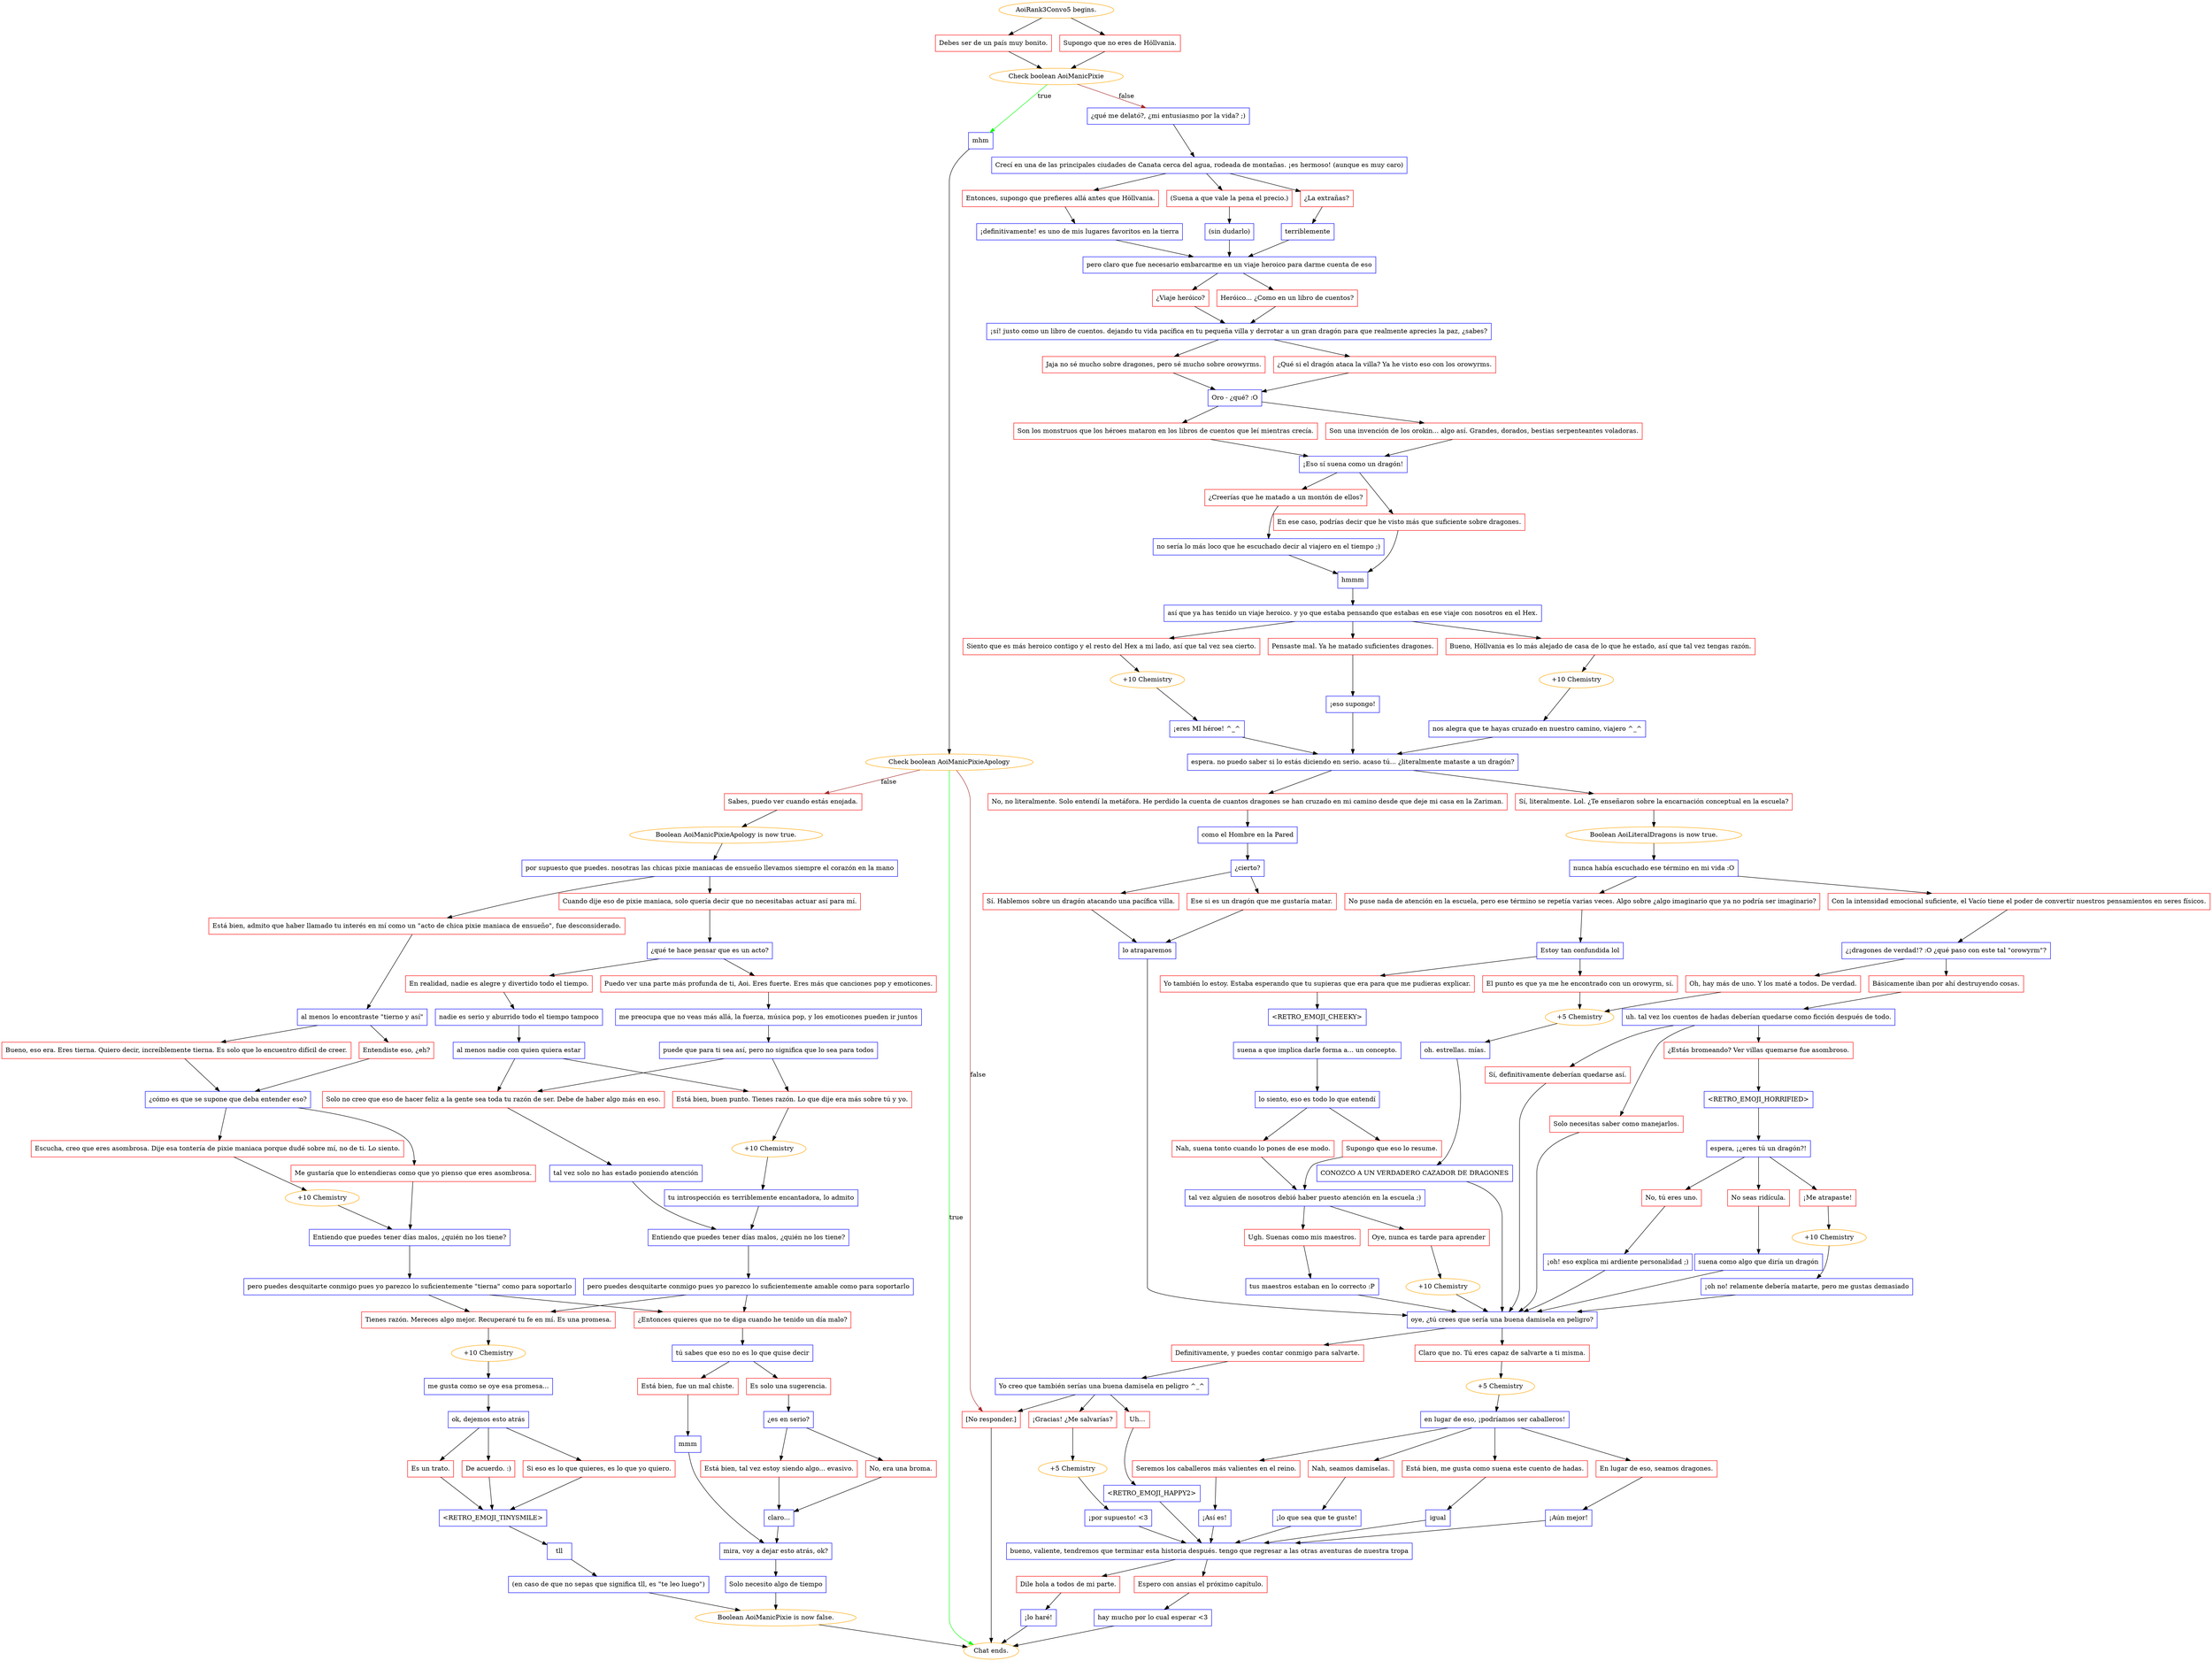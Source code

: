 digraph {
	"AoiRank3Convo5 begins." [color=orange];
		"AoiRank3Convo5 begins." -> j490339293;
		"AoiRank3Convo5 begins." -> j818154204;
	j490339293 [label="Debes ser de un país muy bonito.",shape=box,color=red];
		j490339293 -> j2671432348;
	j818154204 [label="Supongo que no eres de Höllvania.",shape=box,color=red];
		j818154204 -> j2671432348;
	j2671432348 [label="Check boolean AoiManicPixie",color=orange];
		j2671432348 -> j3274035572 [label=true,color=green];
		j2671432348 -> j284129031 [label=false,color=brown];
	j3274035572 [label="mhm",shape=box,color=blue];
		j3274035572 -> j2415931465;
	j284129031 [label="¿qué me delató?, ¿mi entusiasmo por la vida? ;)",shape=box,color=blue];
		j284129031 -> j2531560624;
	j2415931465 [label="Check boolean AoiManicPixieApology",color=orange];
		j2415931465 -> "Chat ends." [label=true,color=green];
		j2415931465 -> j1878569469 [label=false,color=brown];
		j2415931465 -> j216489096 [label=false,color=brown];
	j2531560624 [label="Crecí en una de las principales ciudades de Canata cerca del agua, rodeada de montañas. ¡es hermoso! (aunque es muy caro)",shape=box,color=blue];
		j2531560624 -> j1586033034;
		j2531560624 -> j1843512348;
		j2531560624 -> j1218383164;
	"Chat ends." [color=orange];
	j1878569469 [label="Sabes, puedo ver cuando estás enojada.",shape=box,color=red];
		j1878569469 -> j440026007;
	j216489096 [label="[No responder.]",shape=box,color=red];
		j216489096 -> "Chat ends.";
	j1586033034 [label="¿La extrañas?",shape=box,color=red];
		j1586033034 -> j2938425107;
	j1843512348 [label="Entonces, supongo que prefieres allá antes que Höllvania.",shape=box,color=red];
		j1843512348 -> j3219305769;
	j1218383164 [label="(Suena a que vale la pena el precio.)",shape=box,color=red];
		j1218383164 -> j2032179226;
	j440026007 [label="Boolean AoiManicPixieApology is now true.",color=orange];
		j440026007 -> j3836440220;
	j2938425107 [label="terriblemente",shape=box,color=blue];
		j2938425107 -> j2983174157;
	j3219305769 [label="¡definitivamente! es uno de mis lugares favoritos en la tierra",shape=box,color=blue];
		j3219305769 -> j2983174157;
	j2032179226 [label="(sin dudarlo)",shape=box,color=blue];
		j2032179226 -> j2983174157;
	j3836440220 [label="por supuesto que puedes. nosotras las chicas pixie maniacas de ensueño llevamos siempre el corazón en la mano",shape=box,color=blue];
		j3836440220 -> j4244524509;
		j3836440220 -> j1357105216;
	j2983174157 [label="pero claro que fue necesario embarcarme en un viaje heroico para darme cuenta de eso",shape=box,color=blue];
		j2983174157 -> j2349943206;
		j2983174157 -> j91709718;
	j4244524509 [label="Está bien, admito que haber llamado tu interés en mí como un \"acto de chica pixie maniaca de ensueño\", fue desconsiderado.",shape=box,color=red];
		j4244524509 -> j88893209;
	j1357105216 [label="Cuando dije eso de pixie maniaca, solo quería decir que no necesitabas actuar así para mí.",shape=box,color=red];
		j1357105216 -> j2395570807;
	j2349943206 [label="¿Viaje heróico?",shape=box,color=red];
		j2349943206 -> j2542899312;
	j91709718 [label="Heróico... ¿Como en un libro de cuentos?",shape=box,color=red];
		j91709718 -> j2542899312;
	j88893209 [label="al menos lo encontraste \"tierno y así\"",shape=box,color=blue];
		j88893209 -> j712821948;
		j88893209 -> j3081212562;
	j2395570807 [label="¿qué te hace pensar que es un acto?",shape=box,color=blue];
		j2395570807 -> j2795247816;
		j2395570807 -> j528245970;
	j2542899312 [label="¡sí! justo como un libro de cuentos. dejando tu vida pacífica en tu pequeña villa y derrotar a un gran dragón para que realmente aprecies la paz, ¿sabes?",shape=box,color=blue];
		j2542899312 -> j2665592727;
		j2542899312 -> j2079662852;
	j712821948 [label="Bueno, eso era. Eres tierna. Quiero decir, increíblemente tierna. Es solo que lo encuentro difícil de creer.",shape=box,color=red];
		j712821948 -> j2255347902;
	j3081212562 [label="Entendiste eso, ¿eh?",shape=box,color=red];
		j3081212562 -> j2255347902;
	j2795247816 [label="En realidad, nadie es alegre y divertido todo el tiempo.",shape=box,color=red];
		j2795247816 -> j1285098229;
	j528245970 [label="Puedo ver una parte más profunda de ti, Aoi. Eres fuerte. Eres más que canciones pop y emoticones.",shape=box,color=red];
		j528245970 -> j3511525088;
	j2665592727 [label="Jaja no sé mucho sobre dragones, pero sé mucho sobre orowyrms.",shape=box,color=red];
		j2665592727 -> j3156883579;
	j2079662852 [label="¿Qué si el dragón ataca la villa? Ya he visto eso con los orowyrms.",shape=box,color=red];
		j2079662852 -> j3156883579;
	j2255347902 [label="¿cómo es que se supone que deba entender eso?",shape=box,color=blue];
		j2255347902 -> j1035492960;
		j2255347902 -> j1728987094;
	j1285098229 [label="nadie es serio y aburrido todo el tiempo tampoco",shape=box,color=blue];
		j1285098229 -> j3053982782;
	j3511525088 [label="me preocupa que no veas más allá, la fuerza, música pop, y los emoticones pueden ir juntos",shape=box,color=blue];
		j3511525088 -> j3909209471;
	j3156883579 [label="Oro - ¿qué? :O",shape=box,color=blue];
		j3156883579 -> j3838511979;
		j3156883579 -> j3302539926;
	j1035492960 [label="Escucha, creo que eres asombrosa. Dije esa tontería de pixie maniaca porque dudé sobre mí, no de ti. Lo siento.",shape=box,color=red];
		j1035492960 -> j3385119036;
	j1728987094 [label="Me gustaría que lo entendieras como que yo pienso que eres asombrosa.",shape=box,color=red];
		j1728987094 -> j363811089;
	j3053982782 [label="al menos nadie con quien quiera estar",shape=box,color=blue];
		j3053982782 -> j226692828;
		j3053982782 -> j3590413135;
	j3909209471 [label="puede que para ti sea así, pero no significa que lo sea para todos",shape=box,color=blue];
		j3909209471 -> j3590413135;
		j3909209471 -> j226692828;
	j3838511979 [label="Son los monstruos que los héroes mataron en los libros de cuentos que leí mientras crecía.",shape=box,color=red];
		j3838511979 -> j2738408550;
	j3302539926 [label="Son una invención de los orokin... algo así. Grandes, dorados, bestias serpenteantes voladoras.",shape=box,color=red];
		j3302539926 -> j2738408550;
	j3385119036 [label="+10 Chemistry",color=orange];
		j3385119036 -> j363811089;
	j363811089 [label="Entiendo que puedes tener días malos, ¿quién no los tiene?",shape=box,color=blue];
		j363811089 -> j1311560012;
	j226692828 [label="Solo no creo que eso de hacer feliz a la gente sea toda tu razón de ser. Debe de haber algo más en eso.",shape=box,color=red];
		j226692828 -> j1558729619;
	j3590413135 [label="Está bien, buen punto. Tienes razón. Lo que dije era más sobre tú y yo.",shape=box,color=red];
		j3590413135 -> j2101340724;
	j2738408550 [label="¡Eso sí suena como un dragón!",shape=box,color=blue];
		j2738408550 -> j1681537610;
		j2738408550 -> j3459976148;
	j1311560012 [label="pero puedes desquitarte conmigo pues yo parezco lo suficientemente \"tierna\" como para soportarlo",shape=box,color=blue];
		j1311560012 -> j3881171773;
		j1311560012 -> j428555841;
	j1558729619 [label="tal vez solo no has estado poniendo atención",shape=box,color=blue];
		j1558729619 -> j3793884494;
	j2101340724 [label="+10 Chemistry",color=orange];
		j2101340724 -> j1170637274;
	j1681537610 [label="¿Creerías que he matado a un montón de ellos?",shape=box,color=red];
		j1681537610 -> j2155589392;
	j3459976148 [label="En ese caso, podrías decir que he visto más que suficiente sobre dragones.",shape=box,color=red];
		j3459976148 -> j2269508506;
	j3881171773 [label="Tienes razón. Mereces algo mejor. Recuperaré tu fe en mí. Es una promesa.",shape=box,color=red];
		j3881171773 -> j2192742034;
	j428555841 [label="¿Entonces quieres que no te diga cuando he tenido un día malo?",shape=box,color=red];
		j428555841 -> j3036204196;
	j3793884494 [label="Entiendo que puedes tener días malos, ¿quién no los tiene?",shape=box,color=blue];
		j3793884494 -> j2832780328;
	j1170637274 [label="tu introspección es terriblemente encantadora, lo admito",shape=box,color=blue];
		j1170637274 -> j3793884494;
	j2155589392 [label="no sería lo más loco que he escuchado decir al viajero en el tiempo ;)",shape=box,color=blue];
		j2155589392 -> j2269508506;
	j2269508506 [label="hmmm",shape=box,color=blue];
		j2269508506 -> j724593305;
	j2192742034 [label="+10 Chemistry",color=orange];
		j2192742034 -> j3364472606;
	j3036204196 [label="tú sabes que eso no es lo que quise decir",shape=box,color=blue];
		j3036204196 -> j1788031517;
		j3036204196 -> j3732208116;
	j2832780328 [label="pero puedes desquitarte conmigo pues yo parezco lo suficientemente amable como para soportarlo",shape=box,color=blue];
		j2832780328 -> j3881171773;
		j2832780328 -> j428555841;
	j724593305 [label="así que ya has tenido un viaje heroico. y yo que estaba pensando que estabas en ese viaje con nosotros en el Hex.",shape=box,color=blue];
		j724593305 -> j3897188421;
		j724593305 -> j1884038694;
		j724593305 -> j995863170;
	j3364472606 [label="me gusta como se oye esa promesa...",shape=box,color=blue];
		j3364472606 -> j807063408;
	j1788031517 [label="Es solo una sugerencia.",shape=box,color=red];
		j1788031517 -> j2309563654;
	j3732208116 [label="Está bien, fue un mal chiste.",shape=box,color=red];
		j3732208116 -> j2191238204;
	j3897188421 [label="Bueno, Höllvania es lo más alejado de casa de lo que he estado, así que tal vez tengas razón.",shape=box,color=red];
		j3897188421 -> j4021612498;
	j1884038694 [label="Siento que es más heroico contigo y el resto del Hex a mi lado, así que tal vez sea cierto.",shape=box,color=red];
		j1884038694 -> j1730541027;
	j995863170 [label="Pensaste mal. Ya he matado suficientes dragones.",shape=box,color=red];
		j995863170 -> j1245020417;
	j807063408 [label="ok, dejemos esto atrás",shape=box,color=blue];
		j807063408 -> j2165924291;
		j807063408 -> j2672014142;
		j807063408 -> j686107838;
	j2309563654 [label="¿es en serio?",shape=box,color=blue];
		j2309563654 -> j3048833808;
		j2309563654 -> j1759819405;
	j2191238204 [label="mmm",shape=box,color=blue];
		j2191238204 -> j1591728618;
	j4021612498 [label="+10 Chemistry",color=orange];
		j4021612498 -> j467815874;
	j1730541027 [label="+10 Chemistry",color=orange];
		j1730541027 -> j366838861;
	j1245020417 [label="¡eso supongo!",shape=box,color=blue];
		j1245020417 -> j240524442;
	j2165924291 [label="Es un trato.",shape=box,color=red];
		j2165924291 -> j1709255430;
	j2672014142 [label="De acuerdo. :)",shape=box,color=red];
		j2672014142 -> j1709255430;
	j686107838 [label="Si eso es lo que quieres, es lo que yo quiero.",shape=box,color=red];
		j686107838 -> j1709255430;
	j3048833808 [label="Está bien, tal vez estoy siendo algo... evasivo.",shape=box,color=red];
		j3048833808 -> j551059999;
	j1759819405 [label="No, era una broma.",shape=box,color=red];
		j1759819405 -> j551059999;
	j1591728618 [label="mira, voy a dejar esto atrás, ok?",shape=box,color=blue];
		j1591728618 -> j2866166224;
	j467815874 [label="nos alegra que te hayas cruzado en nuestro camino, viajero ^_^",shape=box,color=blue];
		j467815874 -> j240524442;
	j366838861 [label="¡eres MI héroe! ^_^",shape=box,color=blue];
		j366838861 -> j240524442;
	j240524442 [label="espera. no puedo saber si lo estás diciendo en serio. acaso tú... ¿literalmente mataste a un dragón?",shape=box,color=blue];
		j240524442 -> j3530513766;
		j240524442 -> j1669871293;
	j1709255430 [label="<RETRO_EMOJI_TINYSMILE>",shape=box,color=blue];
		j1709255430 -> j1990550962;
	j551059999 [label="claro...",shape=box,color=blue];
		j551059999 -> j1591728618;
	j2866166224 [label="Solo necesito algo de tiempo",shape=box,color=blue];
		j2866166224 -> j2477397060;
	j3530513766 [label="Sí, literalmente. Lol. ¿Te enseñaron sobre la encarnación conceptual en la escuela?",shape=box,color=red];
		j3530513766 -> j3467845637;
	j1669871293 [label="No, no literalmente. Solo entendí la metáfora. He perdido la cuenta de cuantos dragones se han cruzado en mi camino desde que deje mi casa en la Zariman.",shape=box,color=red];
		j1669871293 -> j253326712;
	j1990550962 [label="tll",shape=box,color=blue];
		j1990550962 -> j2371118601;
	j2477397060 [label="Boolean AoiManicPixie is now false.",color=orange];
		j2477397060 -> "Chat ends.";
	j3467845637 [label="Boolean AoiLiteralDragons is now true.",color=orange];
		j3467845637 -> j1532257502;
	j253326712 [label="como el Hombre en la Pared",shape=box,color=blue];
		j253326712 -> j2810038249;
	j2371118601 [label="(en caso de que no sepas que significa tll, es \"te leo luego\")",shape=box,color=blue];
		j2371118601 -> j2477397060;
	j1532257502 [label="nunca había escuchado ese término en mi vida :O",shape=box,color=blue];
		j1532257502 -> j2929938756;
		j1532257502 -> j2086814276;
	j2810038249 [label="¿cierto?",shape=box,color=blue];
		j2810038249 -> j3653741267;
		j2810038249 -> j110057075;
	j2929938756 [label="No puse nada de atención en la escuela, pero ese término se repetía varias veces. Algo sobre ¿algo imaginario que ya no podría ser imaginario?",shape=box,color=red];
		j2929938756 -> j3324063638;
	j2086814276 [label="Con la intensidad emocional suficiente, el Vacío tiene el poder de convertir nuestros pensamientos en seres físicos.",shape=box,color=red];
		j2086814276 -> j4001653827;
	j3653741267 [label="Sí. Hablemos sobre un dragón atacando una pacífica villa.",shape=box,color=red];
		j3653741267 -> j1683526344;
	j110057075 [label="Ese si es un dragón que me gustaría matar.",shape=box,color=red];
		j110057075 -> j1683526344;
	j3324063638 [label="Estoy tan confundida lol",shape=box,color=blue];
		j3324063638 -> j2302314515;
		j3324063638 -> j156200204;
	j4001653827 [label="¿¡dragones de verdad!? :O ¿qué paso con este tal \"orowyrm\"?",shape=box,color=blue];
		j4001653827 -> j3368459034;
		j4001653827 -> j378846436;
	j1683526344 [label="lo atraparemos",shape=box,color=blue];
		j1683526344 -> j4235174168;
	j2302314515 [label="Yo también lo estoy. Estaba esperando que tu supieras que era para que me pudieras explicar.",shape=box,color=red];
		j2302314515 -> j3117398296;
	j156200204 [label="El punto es que ya me he encontrado con un orowyrm, sí.",shape=box,color=red];
		j156200204 -> j3425586328;
	j3368459034 [label="Oh, hay más de uno. Y los maté a todos. De verdad.",shape=box,color=red];
		j3368459034 -> j3425586328;
	j378846436 [label="Básicamente iban por ahí destruyendo cosas.",shape=box,color=red];
		j378846436 -> j4077750727;
	j4235174168 [label="oye, ¿tú crees que sería una buena damisela en peligro?",shape=box,color=blue];
		j4235174168 -> j3981221184;
		j4235174168 -> j2150920636;
	j3117398296 [label="<RETRO_EMOJI_CHEEKY>",shape=box,color=blue];
		j3117398296 -> j2069488312;
	j3425586328 [label="+5 Chemistry",color=orange];
		j3425586328 -> j1921304392;
	j4077750727 [label="uh. tal vez los cuentos de hadas deberían quedarse como ficción después de todo.",shape=box,color=blue];
		j4077750727 -> j490464400;
		j4077750727 -> j941097410;
		j4077750727 -> j3357436347;
	j3981221184 [label="Definitivamente, y puedes contar conmigo para salvarte.",shape=box,color=red];
		j3981221184 -> j1400260339;
	j2150920636 [label="Claro que no. Tú eres capaz de salvarte a ti misma.",shape=box,color=red];
		j2150920636 -> j1080995242;
	j2069488312 [label="suena a que implica darle forma a... un concepto.",shape=box,color=blue];
		j2069488312 -> j1482720269;
	j1921304392 [label="oh. estrellas. mías.",shape=box,color=blue];
		j1921304392 -> j841587461;
	j490464400 [label="Sí, definitivamente deberían quedarse así.",shape=box,color=red];
		j490464400 -> j4235174168;
	j941097410 [label="Solo necesitas saber como manejarlos.",shape=box,color=red];
		j941097410 -> j4235174168;
	j3357436347 [label="¿Estás bromeando? Ver villas quemarse fue asombroso.",shape=box,color=red];
		j3357436347 -> j3753938043;
	j1400260339 [label="Yo creo que también serías una buena damisela en peligro ^_^",shape=box,color=blue];
		j1400260339 -> j3358973123;
		j1400260339 -> j3804399995;
		j1400260339 -> j216489096;
	j1080995242 [label="+5 Chemistry",color=orange];
		j1080995242 -> j2285726512;
	j1482720269 [label="lo siento, eso es todo lo que entendí",shape=box,color=blue];
		j1482720269 -> j1211045603;
		j1482720269 -> j2406579170;
	j841587461 [label="CONOZCO A UN VERDADERO CAZADOR DE DRAGONES",shape=box,color=blue];
		j841587461 -> j4235174168;
	j3753938043 [label="<RETRO_EMOJI_HORRIFIED>",shape=box,color=blue];
		j3753938043 -> j636337669;
	j3358973123 [label="¡Gracias! ¿Me salvarías?",shape=box,color=red];
		j3358973123 -> j3578956471;
	j3804399995 [label="Uh...",shape=box,color=red];
		j3804399995 -> j2341318207;
	j2285726512 [label="en lugar de eso, ¡podríamos ser caballeros!",shape=box,color=blue];
		j2285726512 -> j295947030;
		j2285726512 -> j3522252931;
		j2285726512 -> j2198059345;
		j2285726512 -> j3861595510;
	j1211045603 [label="Supongo que eso lo resume.",shape=box,color=red];
		j1211045603 -> j4152296436;
	j2406579170 [label="Nah, suena tonto cuando lo pones de ese modo.",shape=box,color=red];
		j2406579170 -> j4152296436;
	j636337669 [label="espera, ¡¿eres tú un dragón?!",shape=box,color=blue];
		j636337669 -> j4113562291;
		j636337669 -> j1201013391;
		j636337669 -> j11662436;
	j3578956471 [label="+5 Chemistry",color=orange];
		j3578956471 -> j2435700160;
	j2341318207 [label="<RETRO_EMOJI_HAPPY2>",shape=box,color=blue];
		j2341318207 -> j1025436469;
	j295947030 [label="Está bien, me gusta como suena este cuento de hadas.",shape=box,color=red];
		j295947030 -> j3085066011;
	j3522252931 [label="En lugar de eso, seamos dragones.",shape=box,color=red];
		j3522252931 -> j3779764038;
	j2198059345 [label="Seremos los caballeros más valientes en el reino.",shape=box,color=red];
		j2198059345 -> j3212720321;
	j3861595510 [label="Nah, seamos damiselas.",shape=box,color=red];
		j3861595510 -> j3796286907;
	j4152296436 [label="tal vez alguien de nosotros debió haber puesto atención en la escuela ;)",shape=box,color=blue];
		j4152296436 -> j1435162154;
		j4152296436 -> j1500413370;
	j4113562291 [label="¡Me atrapaste!",shape=box,color=red];
		j4113562291 -> j1094409900;
	j1201013391 [label="No, tú eres uno.",shape=box,color=red];
		j1201013391 -> j42121132;
	j11662436 [label="No seas ridícula.",shape=box,color=red];
		j11662436 -> j2542235411;
	j2435700160 [label="¡por supuesto! <3",shape=box,color=blue];
		j2435700160 -> j1025436469;
	j1025436469 [label="bueno, valiente, tendremos que terminar esta historia después. tengo que regresar a las otras aventuras de nuestra tropa",shape=box,color=blue];
		j1025436469 -> j3619597613;
		j1025436469 -> j3774832367;
	j3085066011 [label="igual",shape=box,color=blue];
		j3085066011 -> j1025436469;
	j3779764038 [label="¡Aún mejor!",shape=box,color=blue];
		j3779764038 -> j1025436469;
	j3212720321 [label="¡Así es!",shape=box,color=blue];
		j3212720321 -> j1025436469;
	j3796286907 [label="¡lo que sea que te guste!",shape=box,color=blue];
		j3796286907 -> j1025436469;
	j1435162154 [label="Oye, nunca es tarde para aprender",shape=box,color=red];
		j1435162154 -> j2668853885;
	j1500413370 [label="Ugh. Suenas como mis maestros.",shape=box,color=red];
		j1500413370 -> j3416505326;
	j1094409900 [label="+10 Chemistry",color=orange];
		j1094409900 -> j4003117904;
	j42121132 [label="¡oh! eso explica mi ardiente personalidad ;)",shape=box,color=blue];
		j42121132 -> j4235174168;
	j2542235411 [label="suena como algo que diría un dragón",shape=box,color=blue];
		j2542235411 -> j4235174168;
	j3619597613 [label="Dile hola a todos de mi parte.",shape=box,color=red];
		j3619597613 -> j319538726;
	j3774832367 [label="Espero con ansias el próximo capítulo.",shape=box,color=red];
		j3774832367 -> j2149014249;
	j2668853885 [label="+10 Chemistry",color=orange];
		j2668853885 -> j4235174168;
	j3416505326 [label="tus maestros estaban en lo correcto :P",shape=box,color=blue];
		j3416505326 -> j4235174168;
	j4003117904 [label="¡oh no! relamente debería matarte, pero me gustas demasiado",shape=box,color=blue];
		j4003117904 -> j4235174168;
	j319538726 [label="¡lo haré!",shape=box,color=blue];
		j319538726 -> "Chat ends.";
	j2149014249 [label="hay mucho por lo cual esperar <3",shape=box,color=blue];
		j2149014249 -> "Chat ends.";
}